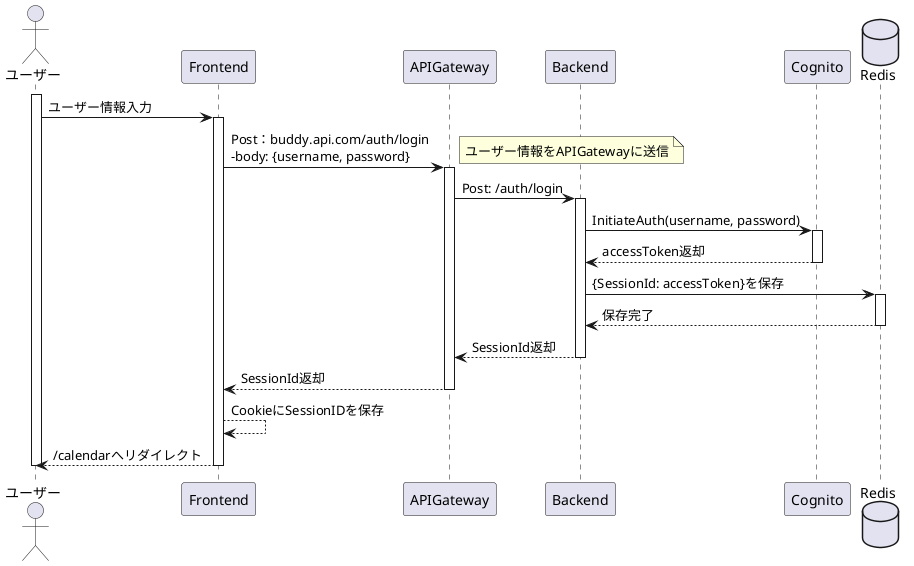 @startuml Login
Actor ユーザー
Participant Frontend as Front
Participant APIGateway as Gateway
Participant Backend as Back
Participant Cognito
Database Redis

activate ユーザー
ユーザー -> Front: ユーザー情報入力
activate Front
Front -> Gateway: Post：buddy.api.com/auth/login \n-body: {username, password}
activate Gateway
note right
  ユーザー情報をAPIGatewayに送信
end note
Gateway -> Back: Post: /auth/login
activate Back
Back -> Cognito: InitiateAuth(username, password)

activate Cognito
Cognito --> Back: accessToken返却
deactivate Cognito

Back -> Redis: {SessionId: accessToken}を保存
activate Redis
Redis --> Back: 保存完了
deactivate Redis

Back --> Gateway: SessionId返却
deactivate Back

Gateway --> Front: SessionId返却
deactivate Gateway

Front --> Front: CookieにSessionIDを保存
Front --> ユーザー: /calendarへリダイレクト
deactivate Front
deactivate ユーザー


@enduml
```